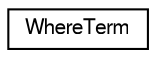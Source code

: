 digraph "Graphical Class Hierarchy"
{
  edge [fontname="FreeSans",fontsize="10",labelfontname="FreeSans",labelfontsize="10"];
  node [fontname="FreeSans",fontsize="10",shape=record];
  rankdir="LR";
  Node0 [label="WhereTerm",height=0.2,width=0.4,color="black", fillcolor="white", style="filled",URL="$structWhereTerm.html"];
}
